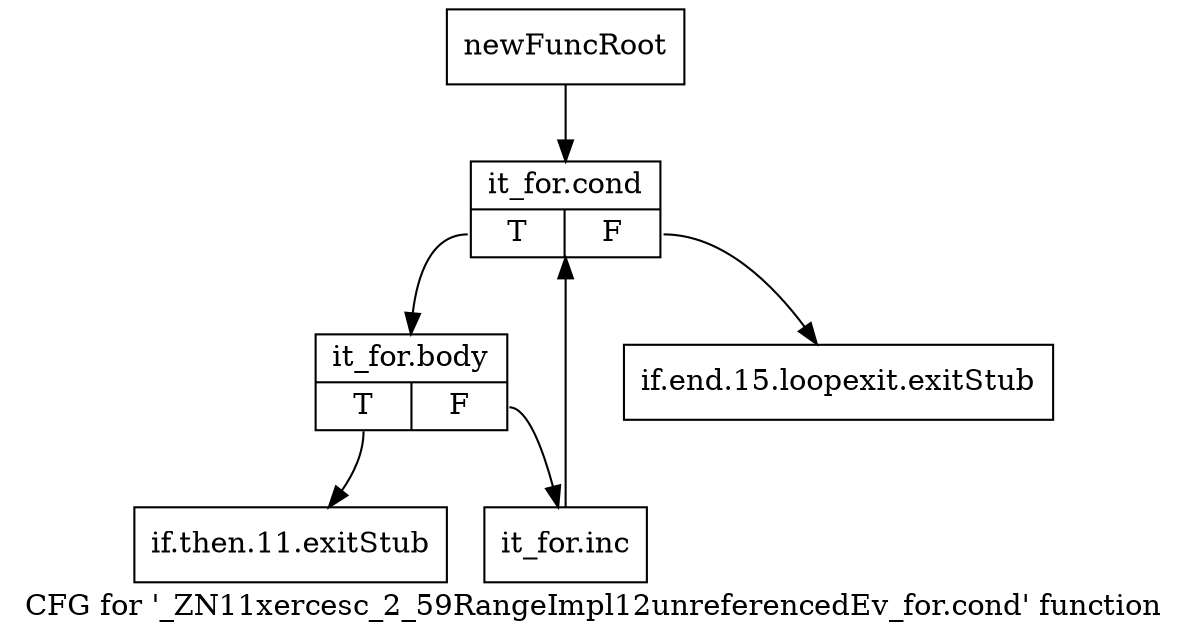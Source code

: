 digraph "CFG for '_ZN11xercesc_2_59RangeImpl12unreferencedEv_for.cond' function" {
	label="CFG for '_ZN11xercesc_2_59RangeImpl12unreferencedEv_for.cond' function";

	Node0x991a9b0 [shape=record,label="{newFuncRoot}"];
	Node0x991a9b0 -> Node0x991aaa0;
	Node0x991aa00 [shape=record,label="{if.end.15.loopexit.exitStub}"];
	Node0x991aa50 [shape=record,label="{if.then.11.exitStub}"];
	Node0x991aaa0 [shape=record,label="{it_for.cond|{<s0>T|<s1>F}}"];
	Node0x991aaa0:s0 -> Node0x991aaf0;
	Node0x991aaa0:s1 -> Node0x991aa00;
	Node0x991aaf0 [shape=record,label="{it_for.body|{<s0>T|<s1>F}}"];
	Node0x991aaf0:s0 -> Node0x991aa50;
	Node0x991aaf0:s1 -> Node0x991ab40;
	Node0x991ab40 [shape=record,label="{it_for.inc}"];
	Node0x991ab40 -> Node0x991aaa0;
}
